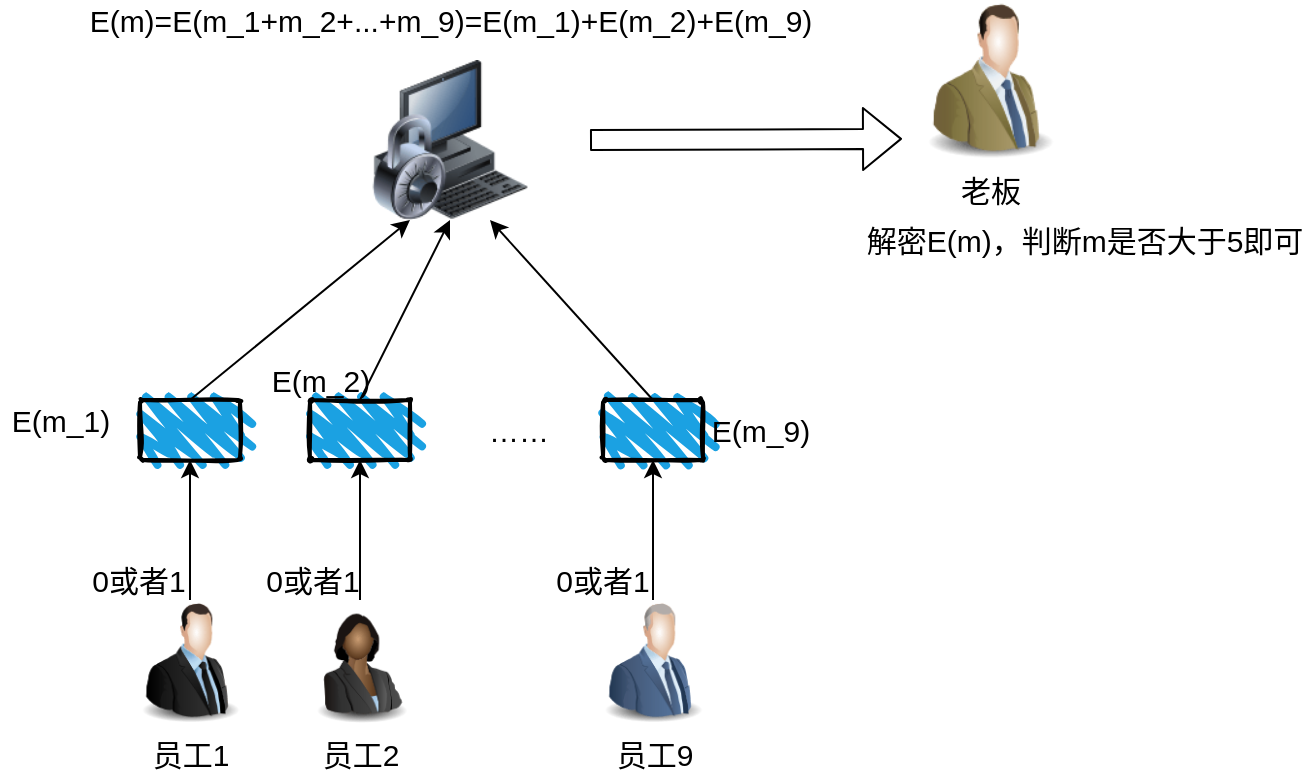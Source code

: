 <mxfile version="13.7.7" type="github">
  <diagram id="fzXeE6eFzMiXFU3TJbKV" name="Page-1">
    <mxGraphModel dx="1038" dy="547" grid="1" gridSize="10" guides="1" tooltips="1" connect="1" arrows="1" fold="1" page="1" pageScale="1" pageWidth="827" pageHeight="1169" math="0" shadow="0">
      <root>
        <mxCell id="0" />
        <mxCell id="1" parent="0" />
        <mxCell id="Mm9lNYmIjvq9hcgTkrCK-1" value="" style="rounded=1;whiteSpace=wrap;html=1;strokeWidth=2;fillWeight=4;hachureGap=8;hachureAngle=45;fillColor=#1ba1e2;sketch=1;arcSize=4;fillStyle=zigzag;fontSize=15;" vertex="1" parent="1">
          <mxGeometry x="205" y="280" width="50" height="30" as="geometry" />
        </mxCell>
        <mxCell id="Mm9lNYmIjvq9hcgTkrCK-2" value="" style="rounded=1;whiteSpace=wrap;html=1;strokeWidth=2;fillWeight=4;hachureGap=8;hachureAngle=45;fillColor=#1ba1e2;sketch=1;arcSize=4;fillStyle=zigzag;fontSize=15;" vertex="1" parent="1">
          <mxGeometry x="290" y="280" width="50" height="30" as="geometry" />
        </mxCell>
        <mxCell id="Mm9lNYmIjvq9hcgTkrCK-3" value="" style="rounded=1;whiteSpace=wrap;html=1;strokeWidth=2;fillWeight=4;hachureGap=8;hachureAngle=45;fillColor=#1ba1e2;sketch=1;arcSize=4;fillStyle=zigzag;fontSize=15;" vertex="1" parent="1">
          <mxGeometry x="436.5" y="280" width="50" height="30" as="geometry" />
        </mxCell>
        <mxCell id="Mm9lNYmIjvq9hcgTkrCK-17" value="" style="edgeStyle=orthogonalEdgeStyle;rounded=0;orthogonalLoop=1;jettySize=auto;html=1;fontSize=15;" edge="1" parent="1" source="Mm9lNYmIjvq9hcgTkrCK-6" target="Mm9lNYmIjvq9hcgTkrCK-3">
          <mxGeometry relative="1" as="geometry" />
        </mxCell>
        <mxCell id="Mm9lNYmIjvq9hcgTkrCK-6" value="员工9" style="image;html=1;image=img/lib/clip_art/people/Suit_Man_Blue_128x128.png;fontSize=15;" vertex="1" parent="1">
          <mxGeometry x="424" y="380" width="75" height="62" as="geometry" />
        </mxCell>
        <mxCell id="Mm9lNYmIjvq9hcgTkrCK-15" value="" style="edgeStyle=orthogonalEdgeStyle;rounded=0;orthogonalLoop=1;jettySize=auto;html=1;fontSize=15;" edge="1" parent="1" source="Mm9lNYmIjvq9hcgTkrCK-7" target="Mm9lNYmIjvq9hcgTkrCK-1">
          <mxGeometry relative="1" as="geometry" />
        </mxCell>
        <mxCell id="Mm9lNYmIjvq9hcgTkrCK-7" value="员工1" style="image;html=1;image=img/lib/clip_art/people/Suit_Man_128x128.png;fontSize=15;" vertex="1" parent="1">
          <mxGeometry x="190" y="380" width="80" height="62" as="geometry" />
        </mxCell>
        <mxCell id="Mm9lNYmIjvq9hcgTkrCK-16" value="" style="edgeStyle=orthogonalEdgeStyle;rounded=0;orthogonalLoop=1;jettySize=auto;html=1;fontSize=15;" edge="1" parent="1" source="Mm9lNYmIjvq9hcgTkrCK-8" target="Mm9lNYmIjvq9hcgTkrCK-2">
          <mxGeometry relative="1" as="geometry" />
        </mxCell>
        <mxCell id="Mm9lNYmIjvq9hcgTkrCK-8" value="员工2" style="image;html=1;image=img/lib/clip_art/people/Suit_Woman_Black_128x128.png;fontSize=15;" vertex="1" parent="1">
          <mxGeometry x="275" y="380" width="80" height="62" as="geometry" />
        </mxCell>
        <mxCell id="Mm9lNYmIjvq9hcgTkrCK-9" value="" style="image;html=1;image=img/lib/clip_art/computers/Secure_System_128x128.png;fontSize=15;" vertex="1" parent="1">
          <mxGeometry x="320" y="110" width="80" height="80" as="geometry" />
        </mxCell>
        <mxCell id="Mm9lNYmIjvq9hcgTkrCK-10" value="老板" style="image;html=1;image=img/lib/clip_art/people/Suit_Man_Green_128x128.png;fontSize=15;" vertex="1" parent="1">
          <mxGeometry x="590" y="80" width="80" height="80" as="geometry" />
        </mxCell>
        <mxCell id="Mm9lNYmIjvq9hcgTkrCK-11" value="……" style="text;html=1;resizable=0;autosize=1;align=center;verticalAlign=middle;points=[];fillColor=none;strokeColor=none;rounded=0;fontSize=15;" vertex="1" parent="1">
          <mxGeometry x="369" y="285" width="50" height="20" as="geometry" />
        </mxCell>
        <mxCell id="Mm9lNYmIjvq9hcgTkrCK-12" value="0或者1" style="text;html=1;resizable=0;autosize=1;align=center;verticalAlign=middle;points=[];fillColor=none;strokeColor=none;rounded=0;fontSize=15;" vertex="1" parent="1">
          <mxGeometry x="174" y="360" width="60" height="20" as="geometry" />
        </mxCell>
        <mxCell id="Mm9lNYmIjvq9hcgTkrCK-13" value="0或者1" style="text;html=1;resizable=0;autosize=1;align=center;verticalAlign=middle;points=[];fillColor=none;strokeColor=none;rounded=0;fontSize=15;" vertex="1" parent="1">
          <mxGeometry x="261" y="360" width="60" height="20" as="geometry" />
        </mxCell>
        <mxCell id="Mm9lNYmIjvq9hcgTkrCK-14" value="0或者1" style="text;html=1;resizable=0;autosize=1;align=center;verticalAlign=middle;points=[];fillColor=none;strokeColor=none;rounded=0;fontSize=15;" vertex="1" parent="1">
          <mxGeometry x="406" y="360" width="60" height="20" as="geometry" />
        </mxCell>
        <mxCell id="Mm9lNYmIjvq9hcgTkrCK-22" value="" style="endArrow=classic;html=1;entryX=0.25;entryY=1;entryDx=0;entryDy=0;exitX=0.5;exitY=0;exitDx=0;exitDy=0;fontSize=15;" edge="1" parent="1" source="Mm9lNYmIjvq9hcgTkrCK-1" target="Mm9lNYmIjvq9hcgTkrCK-9">
          <mxGeometry width="50" height="50" relative="1" as="geometry">
            <mxPoint x="110" y="250" as="sourcePoint" />
            <mxPoint x="160" y="200" as="targetPoint" />
          </mxGeometry>
        </mxCell>
        <mxCell id="Mm9lNYmIjvq9hcgTkrCK-23" value="" style="endArrow=classic;html=1;entryX=0.5;entryY=1;entryDx=0;entryDy=0;exitX=0.5;exitY=0;exitDx=0;exitDy=0;fontSize=15;" edge="1" parent="1" source="Mm9lNYmIjvq9hcgTkrCK-2" target="Mm9lNYmIjvq9hcgTkrCK-9">
          <mxGeometry width="50" height="50" relative="1" as="geometry">
            <mxPoint x="360" y="270" as="sourcePoint" />
            <mxPoint x="410" y="220" as="targetPoint" />
          </mxGeometry>
        </mxCell>
        <mxCell id="Mm9lNYmIjvq9hcgTkrCK-24" value="" style="endArrow=classic;html=1;exitX=0.5;exitY=0;exitDx=0;exitDy=0;entryX=0.75;entryY=1;entryDx=0;entryDy=0;fontSize=15;" edge="1" parent="1" source="Mm9lNYmIjvq9hcgTkrCK-3" target="Mm9lNYmIjvq9hcgTkrCK-9">
          <mxGeometry width="50" height="50" relative="1" as="geometry">
            <mxPoint x="470" y="270" as="sourcePoint" />
            <mxPoint x="520" y="220" as="targetPoint" />
          </mxGeometry>
        </mxCell>
        <mxCell id="Mm9lNYmIjvq9hcgTkrCK-25" value="E(m_1)" style="text;html=1;resizable=0;autosize=1;align=center;verticalAlign=middle;points=[];fillColor=none;strokeColor=none;rounded=0;fontSize=15;" vertex="1" parent="1">
          <mxGeometry x="135" y="280" width="60" height="20" as="geometry" />
        </mxCell>
        <mxCell id="Mm9lNYmIjvq9hcgTkrCK-26" value="E(m_2)" style="text;html=1;resizable=0;autosize=1;align=center;verticalAlign=middle;points=[];fillColor=none;strokeColor=none;rounded=0;fontSize=15;" vertex="1" parent="1">
          <mxGeometry x="265" y="260" width="60" height="20" as="geometry" />
        </mxCell>
        <mxCell id="Mm9lNYmIjvq9hcgTkrCK-27" value="E(m_9)" style="text;html=1;resizable=0;autosize=1;align=center;verticalAlign=middle;points=[];fillColor=none;strokeColor=none;rounded=0;fontSize=15;" vertex="1" parent="1">
          <mxGeometry x="485" y="285" width="60" height="20" as="geometry" />
        </mxCell>
        <mxCell id="Mm9lNYmIjvq9hcgTkrCK-30" value="E(m)=E(m_1+m_2+...+m_9)=E(m_1)+E(m_2)+E(m_9)" style="text;html=1;resizable=0;autosize=1;align=center;verticalAlign=middle;points=[];fillColor=none;strokeColor=none;rounded=0;fontSize=15;" vertex="1" parent="1">
          <mxGeometry x="170" y="80" width="380" height="20" as="geometry" />
        </mxCell>
        <mxCell id="Mm9lNYmIjvq9hcgTkrCK-31" value="" style="shape=flexArrow;endArrow=classic;html=1;entryX=-0.05;entryY=0.868;entryDx=0;entryDy=0;entryPerimeter=0;fontSize=15;" edge="1" parent="1" target="Mm9lNYmIjvq9hcgTkrCK-10">
          <mxGeometry width="50" height="50" relative="1" as="geometry">
            <mxPoint x="430" y="150" as="sourcePoint" />
            <mxPoint x="480" y="100" as="targetPoint" />
          </mxGeometry>
        </mxCell>
        <mxCell id="Mm9lNYmIjvq9hcgTkrCK-32" value="解密E(m)，判断m是否大于5即可" style="text;html=1;resizable=0;autosize=1;align=center;verticalAlign=middle;points=[];fillColor=none;strokeColor=none;rounded=0;fontSize=15;" vertex="1" parent="1">
          <mxGeometry x="562" y="190" width="230" height="20" as="geometry" />
        </mxCell>
      </root>
    </mxGraphModel>
  </diagram>
</mxfile>
